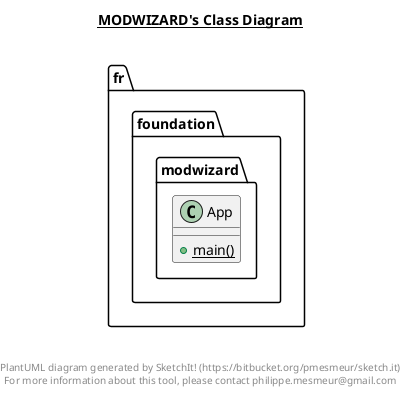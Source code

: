 @startuml

title __MODWIZARD's Class Diagram__\n

  namespace fr.foundation.modwizard {
    class fr.foundation.modwizard.App {
        {static} + main()
    }
  }
  



right footer


PlantUML diagram generated by SketchIt! (https://bitbucket.org/pmesmeur/sketch.it)
For more information about this tool, please contact philippe.mesmeur@gmail.com
endfooter

@enduml
